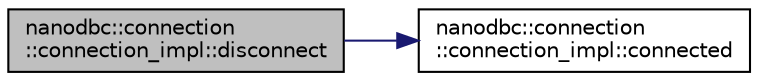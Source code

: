 digraph "nanodbc::connection::connection_impl::disconnect"
{
 // LATEX_PDF_SIZE
  edge [fontname="Helvetica",fontsize="10",labelfontname="Helvetica",labelfontsize="10"];
  node [fontname="Helvetica",fontsize="10",shape=record];
  rankdir="LR";
  Node53 [label="nanodbc::connection\l::connection_impl::disconnect",height=0.2,width=0.4,color="black", fillcolor="grey75", style="filled", fontcolor="black",tooltip=" "];
  Node53 -> Node54 [color="midnightblue",fontsize="10",style="solid",fontname="Helvetica"];
  Node54 [label="nanodbc::connection\l::connection_impl::connected",height=0.2,width=0.4,color="black", fillcolor="white", style="filled",URL="$classnanodbc_1_1connection_1_1connection__impl.html#a07e1296c6fef6975a2e18960d7c4eaf8",tooltip=" "];
}
